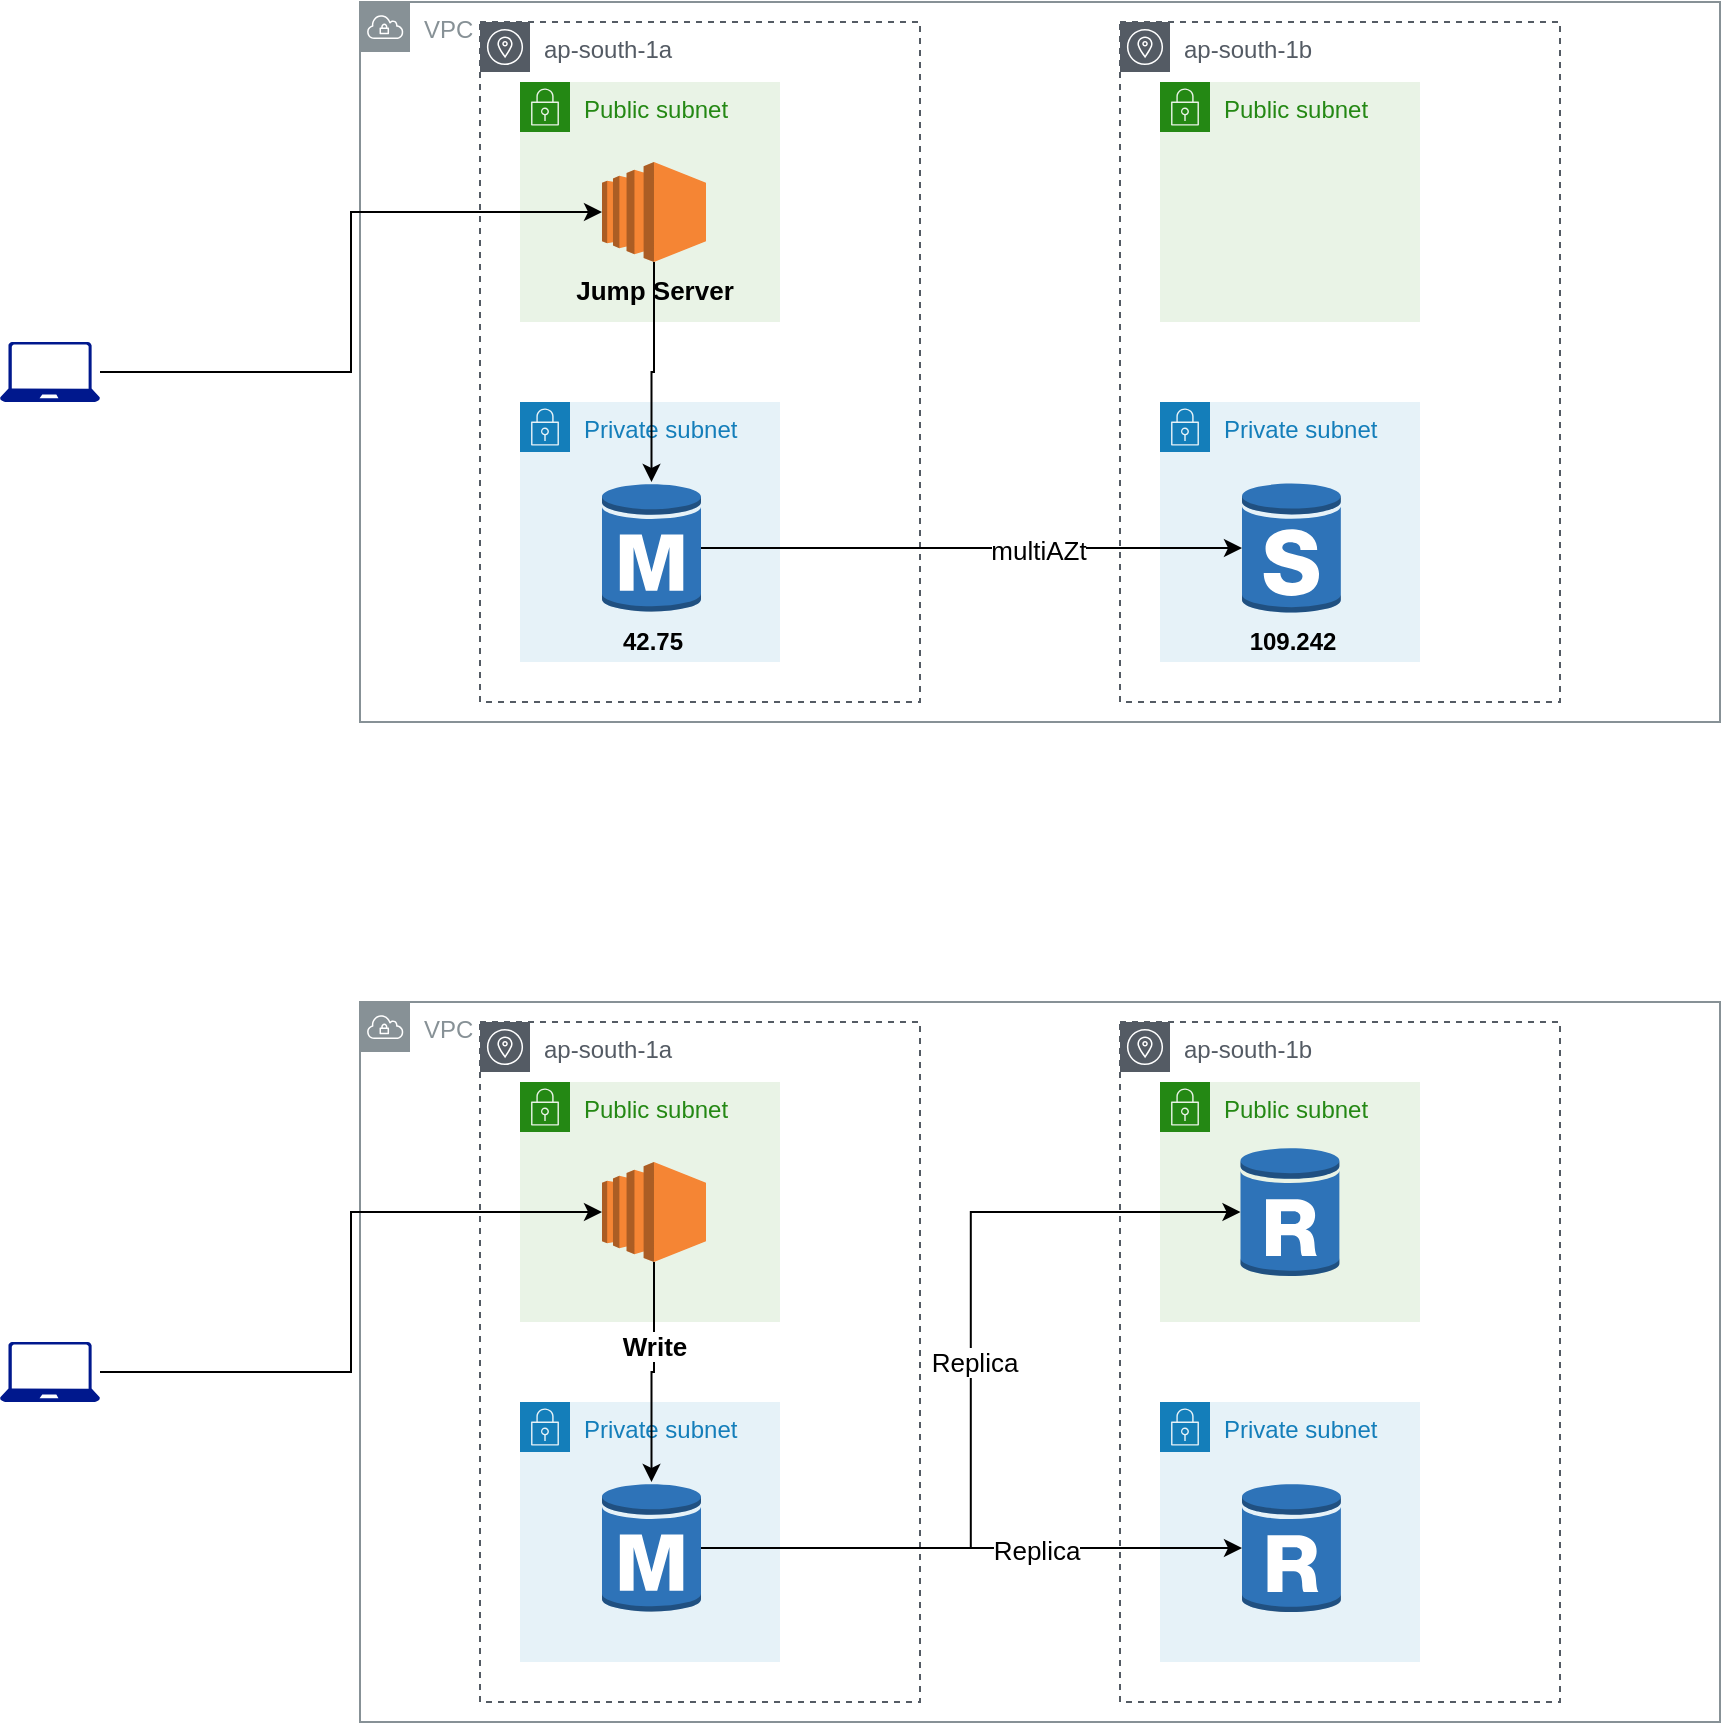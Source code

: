 <mxfile version="20.6.0" type="device"><diagram id="T_8c-Z_9L9XA7JDwIhqj" name="Page-1"><mxGraphModel dx="1876" dy="500" grid="1" gridSize="10" guides="1" tooltips="1" connect="1" arrows="1" fold="1" page="1" pageScale="1" pageWidth="850" pageHeight="1100" math="0" shadow="0"><root><mxCell id="0"/><mxCell id="1" parent="0"/><mxCell id="kQB1xTTdafavz345Ax2C-1" value="VPC" style="sketch=0;outlineConnect=0;gradientColor=none;html=1;whiteSpace=wrap;fontSize=12;fontStyle=0;shape=mxgraph.aws4.group;grIcon=mxgraph.aws4.group_vpc;strokeColor=#879196;fillColor=none;verticalAlign=top;align=left;spacingLeft=30;fontColor=#879196;dashed=0;" parent="1" vertex="1"><mxGeometry x="80" y="80" width="680" height="360" as="geometry"/></mxCell><mxCell id="kQB1xTTdafavz345Ax2C-2" value="Public subnet" style="points=[[0,0],[0.25,0],[0.5,0],[0.75,0],[1,0],[1,0.25],[1,0.5],[1,0.75],[1,1],[0.75,1],[0.5,1],[0.25,1],[0,1],[0,0.75],[0,0.5],[0,0.25]];outlineConnect=0;gradientColor=none;html=1;whiteSpace=wrap;fontSize=12;fontStyle=0;container=1;pointerEvents=0;collapsible=0;recursiveResize=0;shape=mxgraph.aws4.group;grIcon=mxgraph.aws4.group_security_group;grStroke=0;strokeColor=#248814;fillColor=#E9F3E6;verticalAlign=top;align=left;spacingLeft=30;fontColor=#248814;dashed=0;" parent="1" vertex="1"><mxGeometry x="160" y="120" width="130" height="120" as="geometry"/></mxCell><mxCell id="kQB1xTTdafavz345Ax2C-4" value="Public subnet" style="points=[[0,0],[0.25,0],[0.5,0],[0.75,0],[1,0],[1,0.25],[1,0.5],[1,0.75],[1,1],[0.75,1],[0.5,1],[0.25,1],[0,1],[0,0.75],[0,0.5],[0,0.25]];outlineConnect=0;gradientColor=none;html=1;whiteSpace=wrap;fontSize=12;fontStyle=0;container=1;pointerEvents=0;collapsible=0;recursiveResize=0;shape=mxgraph.aws4.group;grIcon=mxgraph.aws4.group_security_group;grStroke=0;strokeColor=#248814;fillColor=#E9F3E6;verticalAlign=top;align=left;spacingLeft=30;fontColor=#248814;dashed=0;" parent="1" vertex="1"><mxGeometry x="480" y="120" width="130" height="120" as="geometry"/></mxCell><mxCell id="kQB1xTTdafavz345Ax2C-5" value="Private subnet" style="points=[[0,0],[0.25,0],[0.5,0],[0.75,0],[1,0],[1,0.25],[1,0.5],[1,0.75],[1,1],[0.75,1],[0.5,1],[0.25,1],[0,1],[0,0.75],[0,0.5],[0,0.25]];outlineConnect=0;gradientColor=none;html=1;whiteSpace=wrap;fontSize=12;fontStyle=0;container=1;pointerEvents=0;collapsible=0;recursiveResize=0;shape=mxgraph.aws4.group;grIcon=mxgraph.aws4.group_security_group;grStroke=0;strokeColor=#147EBA;fillColor=#E6F2F8;verticalAlign=top;align=left;spacingLeft=30;fontColor=#147EBA;dashed=0;" parent="1" vertex="1"><mxGeometry x="160" y="280" width="130" height="130" as="geometry"/></mxCell><mxCell id="kQB1xTTdafavz345Ax2C-6" value="Private subnet" style="points=[[0,0],[0.25,0],[0.5,0],[0.75,0],[1,0],[1,0.25],[1,0.5],[1,0.75],[1,1],[0.75,1],[0.5,1],[0.25,1],[0,1],[0,0.75],[0,0.5],[0,0.25]];outlineConnect=0;gradientColor=none;html=1;whiteSpace=wrap;fontSize=12;fontStyle=0;container=1;pointerEvents=0;collapsible=0;recursiveResize=0;shape=mxgraph.aws4.group;grIcon=mxgraph.aws4.group_security_group;grStroke=0;strokeColor=#147EBA;fillColor=#E6F2F8;verticalAlign=top;align=left;spacingLeft=30;fontColor=#147EBA;dashed=0;" parent="1" vertex="1"><mxGeometry x="480" y="280" width="130" height="130" as="geometry"/></mxCell><mxCell id="kQB1xTTdafavz345Ax2C-7" value="ap-south-1a" style="sketch=0;outlineConnect=0;gradientColor=none;html=1;whiteSpace=wrap;fontSize=12;fontStyle=0;shape=mxgraph.aws4.group;grIcon=mxgraph.aws4.group_availability_zone;strokeColor=#545B64;fillColor=none;verticalAlign=top;align=left;spacingLeft=30;fontColor=#545B64;dashed=1;" parent="1" vertex="1"><mxGeometry x="140" y="90" width="220" height="340" as="geometry"/></mxCell><mxCell id="kQB1xTTdafavz345Ax2C-8" value="ap-south-1b" style="sketch=0;outlineConnect=0;gradientColor=none;html=1;whiteSpace=wrap;fontSize=12;fontStyle=0;shape=mxgraph.aws4.group;grIcon=mxgraph.aws4.group_availability_zone;strokeColor=#545B64;fillColor=none;verticalAlign=top;align=left;spacingLeft=30;fontColor=#545B64;dashed=1;" parent="1" vertex="1"><mxGeometry x="460" y="90" width="220" height="340" as="geometry"/></mxCell><mxCell id="kQB1xTTdafavz345Ax2C-11" style="edgeStyle=orthogonalEdgeStyle;rounded=0;orthogonalLoop=1;jettySize=auto;html=1;" parent="1" source="kQB1xTTdafavz345Ax2C-9" target="kQB1xTTdafavz345Ax2C-10" edge="1"><mxGeometry relative="1" as="geometry"/></mxCell><mxCell id="kQB1xTTdafavz345Ax2C-12" value="&lt;font style=&quot;font-size: 13px&quot;&gt;multiAZt&lt;/font&gt;" style="edgeLabel;html=1;align=center;verticalAlign=middle;resizable=0;points=[];" parent="kQB1xTTdafavz345Ax2C-11" vertex="1" connectable="0"><mxGeometry x="0.238" y="-1" relative="1" as="geometry"><mxPoint x="1" as="offset"/></mxGeometry></mxCell><mxCell id="kQB1xTTdafavz345Ax2C-9" value="&lt;b&gt;42.75&lt;/b&gt;" style="outlineConnect=0;dashed=0;verticalLabelPosition=bottom;verticalAlign=top;align=center;html=1;shape=mxgraph.aws3.rds_db_instance;fillColor=#2E73B8;gradientColor=none;" parent="1" vertex="1"><mxGeometry x="201" y="320" width="49.5" height="66" as="geometry"/></mxCell><mxCell id="kQB1xTTdafavz345Ax2C-10" value="&lt;b&gt;109.242&lt;/b&gt;" style="outlineConnect=0;dashed=0;verticalLabelPosition=bottom;verticalAlign=top;align=center;html=1;shape=mxgraph.aws3.rds_db_instance_standby_multi_az;fillColor=#2E73B8;gradientColor=none;" parent="1" vertex="1"><mxGeometry x="521" y="320" width="49.5" height="66" as="geometry"/></mxCell><mxCell id="kQB1xTTdafavz345Ax2C-18" style="edgeStyle=orthogonalEdgeStyle;rounded=0;orthogonalLoop=1;jettySize=auto;html=1;fontSize=13;" parent="1" source="kQB1xTTdafavz345Ax2C-13" target="kQB1xTTdafavz345Ax2C-9" edge="1"><mxGeometry relative="1" as="geometry"/></mxCell><mxCell id="kQB1xTTdafavz345Ax2C-13" value="&lt;b&gt;Jump Server&lt;/b&gt;" style="outlineConnect=0;dashed=0;verticalLabelPosition=bottom;verticalAlign=top;align=center;html=1;shape=mxgraph.aws3.ec2;fillColor=#F58534;gradientColor=none;fontSize=13;" parent="1" vertex="1"><mxGeometry x="201" y="160" width="52" height="50" as="geometry"/></mxCell><mxCell id="kQB1xTTdafavz345Ax2C-19" style="edgeStyle=orthogonalEdgeStyle;rounded=0;orthogonalLoop=1;jettySize=auto;html=1;entryX=0;entryY=0.5;entryDx=0;entryDy=0;entryPerimeter=0;fontSize=13;" parent="1" source="kQB1xTTdafavz345Ax2C-14" target="kQB1xTTdafavz345Ax2C-13" edge="1"><mxGeometry relative="1" as="geometry"/></mxCell><mxCell id="kQB1xTTdafavz345Ax2C-14" value="" style="sketch=0;aspect=fixed;pointerEvents=1;shadow=0;dashed=0;html=1;strokeColor=none;labelPosition=center;verticalLabelPosition=bottom;verticalAlign=top;align=center;fillColor=#00188D;shape=mxgraph.azure.laptop;fontSize=13;" parent="1" vertex="1"><mxGeometry x="-100" y="250" width="50" height="30" as="geometry"/></mxCell><mxCell id="kQB1xTTdafavz345Ax2C-20" value="VPC" style="sketch=0;outlineConnect=0;gradientColor=none;html=1;whiteSpace=wrap;fontSize=12;fontStyle=0;shape=mxgraph.aws4.group;grIcon=mxgraph.aws4.group_vpc;strokeColor=#879196;fillColor=none;verticalAlign=top;align=left;spacingLeft=30;fontColor=#879196;dashed=0;" parent="1" vertex="1"><mxGeometry x="80" y="580" width="680" height="360" as="geometry"/></mxCell><mxCell id="kQB1xTTdafavz345Ax2C-21" value="Public subnet" style="points=[[0,0],[0.25,0],[0.5,0],[0.75,0],[1,0],[1,0.25],[1,0.5],[1,0.75],[1,1],[0.75,1],[0.5,1],[0.25,1],[0,1],[0,0.75],[0,0.5],[0,0.25]];outlineConnect=0;gradientColor=none;html=1;whiteSpace=wrap;fontSize=12;fontStyle=0;container=1;pointerEvents=0;collapsible=0;recursiveResize=0;shape=mxgraph.aws4.group;grIcon=mxgraph.aws4.group_security_group;grStroke=0;strokeColor=#248814;fillColor=#E9F3E6;verticalAlign=top;align=left;spacingLeft=30;fontColor=#248814;dashed=0;" parent="1" vertex="1"><mxGeometry x="160" y="620" width="130" height="120" as="geometry"/></mxCell><mxCell id="kQB1xTTdafavz345Ax2C-22" value="Public subnet" style="points=[[0,0],[0.25,0],[0.5,0],[0.75,0],[1,0],[1,0.25],[1,0.5],[1,0.75],[1,1],[0.75,1],[0.5,1],[0.25,1],[0,1],[0,0.75],[0,0.5],[0,0.25]];outlineConnect=0;gradientColor=none;html=1;whiteSpace=wrap;fontSize=12;fontStyle=0;container=1;pointerEvents=0;collapsible=0;recursiveResize=0;shape=mxgraph.aws4.group;grIcon=mxgraph.aws4.group_security_group;grStroke=0;strokeColor=#248814;fillColor=#E9F3E6;verticalAlign=top;align=left;spacingLeft=30;fontColor=#248814;dashed=0;" parent="1" vertex="1"><mxGeometry x="480" y="620" width="130" height="120" as="geometry"/></mxCell><mxCell id="kQB1xTTdafavz345Ax2C-23" value="Private subnet" style="points=[[0,0],[0.25,0],[0.5,0],[0.75,0],[1,0],[1,0.25],[1,0.5],[1,0.75],[1,1],[0.75,1],[0.5,1],[0.25,1],[0,1],[0,0.75],[0,0.5],[0,0.25]];outlineConnect=0;gradientColor=none;html=1;whiteSpace=wrap;fontSize=12;fontStyle=0;container=1;pointerEvents=0;collapsible=0;recursiveResize=0;shape=mxgraph.aws4.group;grIcon=mxgraph.aws4.group_security_group;grStroke=0;strokeColor=#147EBA;fillColor=#E6F2F8;verticalAlign=top;align=left;spacingLeft=30;fontColor=#147EBA;dashed=0;" parent="1" vertex="1"><mxGeometry x="160" y="780" width="130" height="130" as="geometry"/></mxCell><mxCell id="kQB1xTTdafavz345Ax2C-24" value="Private subnet" style="points=[[0,0],[0.25,0],[0.5,0],[0.75,0],[1,0],[1,0.25],[1,0.5],[1,0.75],[1,1],[0.75,1],[0.5,1],[0.25,1],[0,1],[0,0.75],[0,0.5],[0,0.25]];outlineConnect=0;gradientColor=none;html=1;whiteSpace=wrap;fontSize=12;fontStyle=0;container=1;pointerEvents=0;collapsible=0;recursiveResize=0;shape=mxgraph.aws4.group;grIcon=mxgraph.aws4.group_security_group;grStroke=0;strokeColor=#147EBA;fillColor=#E6F2F8;verticalAlign=top;align=left;spacingLeft=30;fontColor=#147EBA;dashed=0;" parent="1" vertex="1"><mxGeometry x="480" y="780" width="130" height="130" as="geometry"/></mxCell><mxCell id="kQB1xTTdafavz345Ax2C-25" value="ap-south-1a" style="sketch=0;outlineConnect=0;gradientColor=none;html=1;whiteSpace=wrap;fontSize=12;fontStyle=0;shape=mxgraph.aws4.group;grIcon=mxgraph.aws4.group_availability_zone;strokeColor=#545B64;fillColor=none;verticalAlign=top;align=left;spacingLeft=30;fontColor=#545B64;dashed=1;" parent="1" vertex="1"><mxGeometry x="140" y="590" width="220" height="340" as="geometry"/></mxCell><mxCell id="kQB1xTTdafavz345Ax2C-26" value="ap-south-1b" style="sketch=0;outlineConnect=0;gradientColor=none;html=1;whiteSpace=wrap;fontSize=12;fontStyle=0;shape=mxgraph.aws4.group;grIcon=mxgraph.aws4.group_availability_zone;strokeColor=#545B64;fillColor=none;verticalAlign=top;align=left;spacingLeft=30;fontColor=#545B64;dashed=1;" parent="1" vertex="1"><mxGeometry x="460" y="590" width="220" height="340" as="geometry"/></mxCell><mxCell id="kQB1xTTdafavz345Ax2C-39" style="edgeStyle=orthogonalEdgeStyle;rounded=0;orthogonalLoop=1;jettySize=auto;html=1;entryX=0;entryY=0.5;entryDx=0;entryDy=0;entryPerimeter=0;fontSize=13;" parent="1" source="kQB1xTTdafavz345Ax2C-29" target="kQB1xTTdafavz345Ax2C-36" edge="1"><mxGeometry relative="1" as="geometry"/></mxCell><mxCell id="kQB1xTTdafavz345Ax2C-41" value="Replica" style="edgeLabel;html=1;align=center;verticalAlign=middle;resizable=0;points=[];fontSize=13;" parent="kQB1xTTdafavz345Ax2C-39" vertex="1" connectable="0"><mxGeometry x="0.045" y="-1" relative="1" as="geometry"><mxPoint as="offset"/></mxGeometry></mxCell><mxCell id="kQB1xTTdafavz345Ax2C-40" style="edgeStyle=orthogonalEdgeStyle;rounded=0;orthogonalLoop=1;jettySize=auto;html=1;fontSize=13;" parent="1" source="kQB1xTTdafavz345Ax2C-29" target="kQB1xTTdafavz345Ax2C-35" edge="1"><mxGeometry relative="1" as="geometry"/></mxCell><mxCell id="kQB1xTTdafavz345Ax2C-42" value="Replica" style="edgeLabel;html=1;align=center;verticalAlign=middle;resizable=0;points=[];fontSize=13;" parent="kQB1xTTdafavz345Ax2C-40" vertex="1" connectable="0"><mxGeometry x="0.236" y="-1" relative="1" as="geometry"><mxPoint as="offset"/></mxGeometry></mxCell><mxCell id="kQB1xTTdafavz345Ax2C-29" value="" style="outlineConnect=0;dashed=0;verticalLabelPosition=bottom;verticalAlign=top;align=center;html=1;shape=mxgraph.aws3.rds_db_instance;fillColor=#2E73B8;gradientColor=none;" parent="1" vertex="1"><mxGeometry x="201" y="820" width="49.5" height="66" as="geometry"/></mxCell><mxCell id="kQB1xTTdafavz345Ax2C-37" style="edgeStyle=orthogonalEdgeStyle;rounded=0;orthogonalLoop=1;jettySize=auto;html=1;fontSize=13;" parent="1" source="kQB1xTTdafavz345Ax2C-32" target="kQB1xTTdafavz345Ax2C-29" edge="1"><mxGeometry relative="1" as="geometry"/></mxCell><mxCell id="kQB1xTTdafavz345Ax2C-38" value="&lt;b&gt;Write&lt;/b&gt;" style="edgeLabel;html=1;align=center;verticalAlign=middle;resizable=0;points=[];fontSize=13;" parent="kQB1xTTdafavz345Ax2C-37" vertex="1" connectable="0"><mxGeometry x="-0.254" relative="1" as="geometry"><mxPoint as="offset"/></mxGeometry></mxCell><mxCell id="kQB1xTTdafavz345Ax2C-32" value="" style="outlineConnect=0;dashed=0;verticalLabelPosition=bottom;verticalAlign=top;align=center;html=1;shape=mxgraph.aws3.ec2;fillColor=#F58534;gradientColor=none;fontSize=13;" parent="1" vertex="1"><mxGeometry x="201" y="660" width="52" height="50" as="geometry"/></mxCell><mxCell id="kQB1xTTdafavz345Ax2C-33" style="edgeStyle=orthogonalEdgeStyle;rounded=0;orthogonalLoop=1;jettySize=auto;html=1;entryX=0;entryY=0.5;entryDx=0;entryDy=0;entryPerimeter=0;fontSize=13;" parent="1" source="kQB1xTTdafavz345Ax2C-34" target="kQB1xTTdafavz345Ax2C-32" edge="1"><mxGeometry relative="1" as="geometry"/></mxCell><mxCell id="kQB1xTTdafavz345Ax2C-34" value="" style="sketch=0;aspect=fixed;pointerEvents=1;shadow=0;dashed=0;html=1;strokeColor=none;labelPosition=center;verticalLabelPosition=bottom;verticalAlign=top;align=center;fillColor=#00188D;shape=mxgraph.azure.laptop;fontSize=13;" parent="1" vertex="1"><mxGeometry x="-100" y="750" width="50" height="30" as="geometry"/></mxCell><mxCell id="kQB1xTTdafavz345Ax2C-35" value="" style="outlineConnect=0;dashed=0;verticalLabelPosition=bottom;verticalAlign=top;align=center;html=1;shape=mxgraph.aws3.rds_db_instance_read_replica;fillColor=#2E73B8;gradientColor=none;fontSize=13;" parent="1" vertex="1"><mxGeometry x="521" y="820" width="49.5" height="66" as="geometry"/></mxCell><mxCell id="kQB1xTTdafavz345Ax2C-36" value="" style="outlineConnect=0;dashed=0;verticalLabelPosition=bottom;verticalAlign=top;align=center;html=1;shape=mxgraph.aws3.rds_db_instance_read_replica;fillColor=#2E73B8;gradientColor=none;fontSize=13;" parent="1" vertex="1"><mxGeometry x="520.25" y="652" width="49.5" height="66" as="geometry"/></mxCell></root></mxGraphModel></diagram></mxfile>